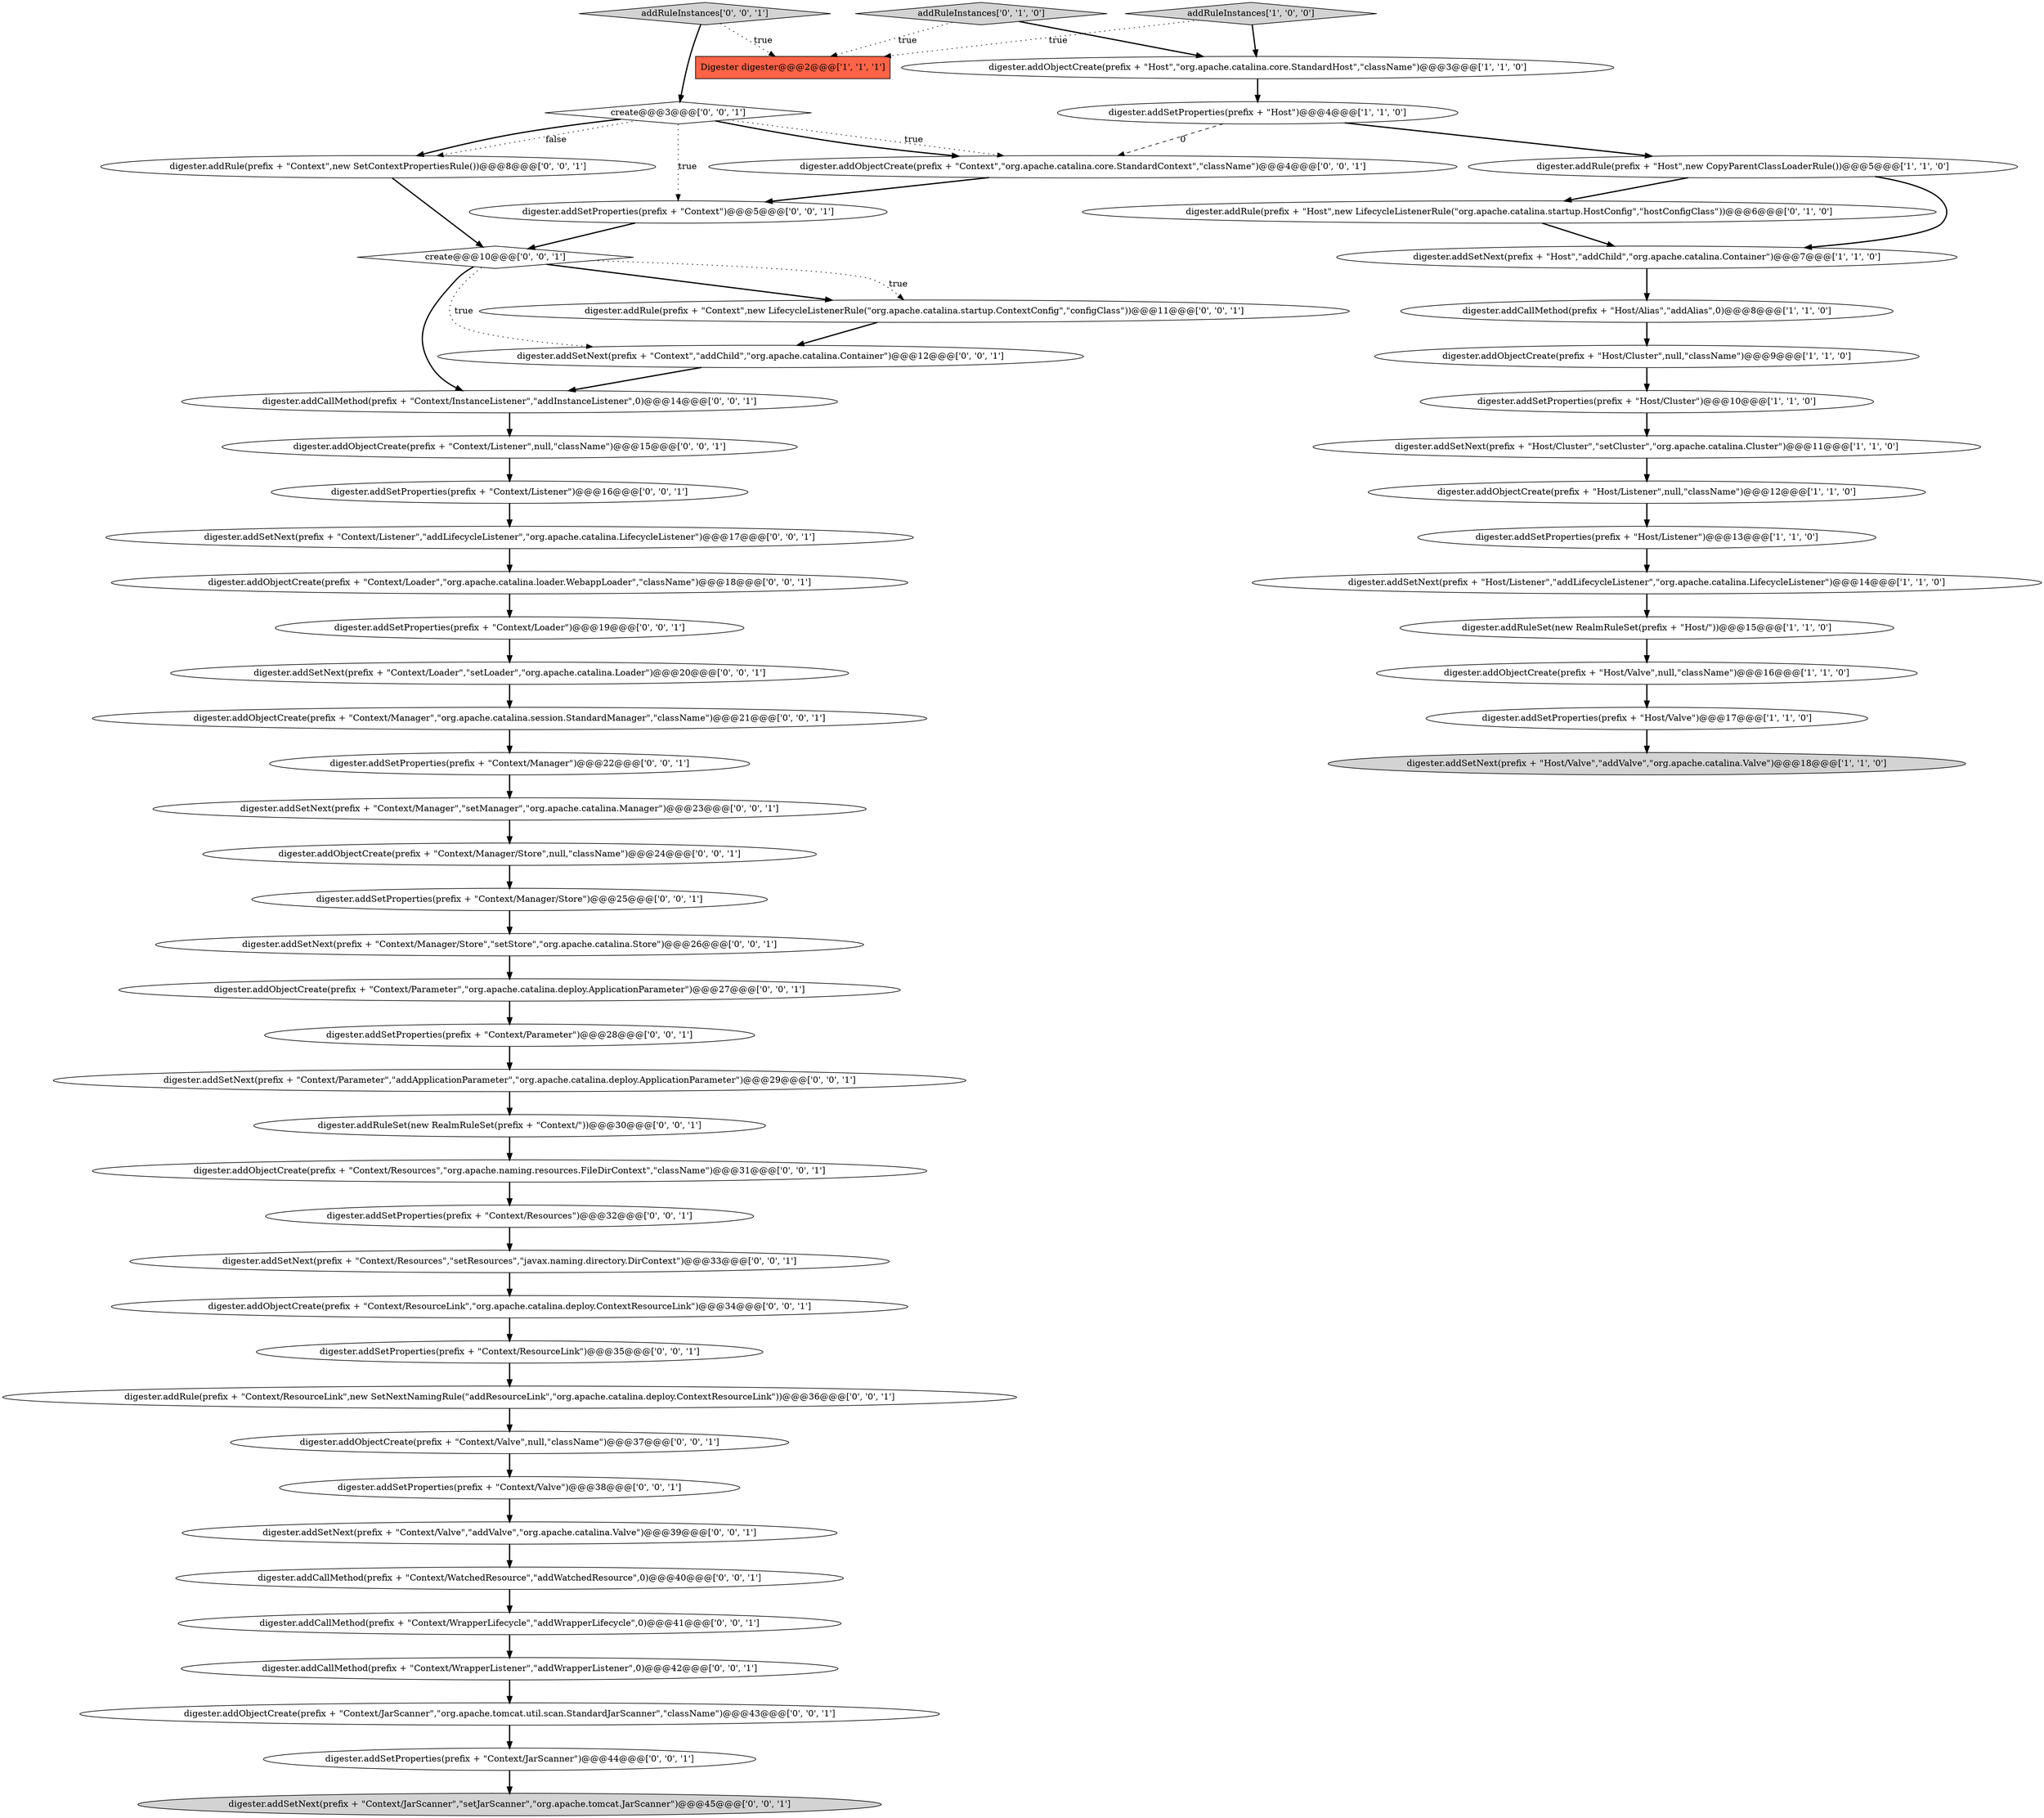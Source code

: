 digraph {
57 [style = filled, label = "digester.addSetNext(prefix + \"Context/Parameter\",\"addApplicationParameter\",\"org.apache.catalina.deploy.ApplicationParameter\")@@@29@@@['0', '0', '1']", fillcolor = white, shape = ellipse image = "AAA0AAABBB3BBB"];
2 [style = filled, label = "digester.addRule(prefix + \"Host\",new CopyParentClassLoaderRule())@@@5@@@['1', '1', '0']", fillcolor = white, shape = ellipse image = "AAA0AAABBB1BBB"];
37 [style = filled, label = "digester.addObjectCreate(prefix + \"Context\",\"org.apache.catalina.core.StandardContext\",\"className\")@@@4@@@['0', '0', '1']", fillcolor = white, shape = ellipse image = "AAA0AAABBB3BBB"];
55 [style = filled, label = "digester.addSetProperties(prefix + \"Context/Manager/Store\")@@@25@@@['0', '0', '1']", fillcolor = white, shape = ellipse image = "AAA0AAABBB3BBB"];
48 [style = filled, label = "digester.addSetProperties(prefix + \"Context/Resources\")@@@32@@@['0', '0', '1']", fillcolor = white, shape = ellipse image = "AAA0AAABBB3BBB"];
52 [style = filled, label = "digester.addObjectCreate(prefix + \"Context/Manager\",\"org.apache.catalina.session.StandardManager\",\"className\")@@@21@@@['0', '0', '1']", fillcolor = white, shape = ellipse image = "AAA0AAABBB3BBB"];
13 [style = filled, label = "digester.addObjectCreate(prefix + \"Host\",\"org.apache.catalina.core.StandardHost\",\"className\")@@@3@@@['1', '1', '0']", fillcolor = white, shape = ellipse image = "AAA0AAABBB1BBB"];
43 [style = filled, label = "digester.addSetProperties(prefix + \"Context/Loader\")@@@19@@@['0', '0', '1']", fillcolor = white, shape = ellipse image = "AAA0AAABBB3BBB"];
0 [style = filled, label = "digester.addSetNext(prefix + \"Host\",\"addChild\",\"org.apache.catalina.Container\")@@@7@@@['1', '1', '0']", fillcolor = white, shape = ellipse image = "AAA0AAABBB1BBB"];
4 [style = filled, label = "addRuleInstances['1', '0', '0']", fillcolor = lightgray, shape = diamond image = "AAA0AAABBB1BBB"];
22 [style = filled, label = "digester.addObjectCreate(prefix + \"Context/Loader\",\"org.apache.catalina.loader.WebappLoader\",\"className\")@@@18@@@['0', '0', '1']", fillcolor = white, shape = ellipse image = "AAA0AAABBB3BBB"];
34 [style = filled, label = "digester.addRule(prefix + \"Context\",new SetContextPropertiesRule())@@@8@@@['0', '0', '1']", fillcolor = white, shape = ellipse image = "AAA0AAABBB3BBB"];
54 [style = filled, label = "digester.addObjectCreate(prefix + \"Context/Resources\",\"org.apache.naming.resources.FileDirContext\",\"className\")@@@31@@@['0', '0', '1']", fillcolor = white, shape = ellipse image = "AAA0AAABBB3BBB"];
53 [style = filled, label = "digester.addSetNext(prefix + \"Context/Valve\",\"addValve\",\"org.apache.catalina.Valve\")@@@39@@@['0', '0', '1']", fillcolor = white, shape = ellipse image = "AAA0AAABBB3BBB"];
5 [style = filled, label = "digester.addSetNext(prefix + \"Host/Valve\",\"addValve\",\"org.apache.catalina.Valve\")@@@18@@@['1', '1', '0']", fillcolor = lightgray, shape = ellipse image = "AAA0AAABBB1BBB"];
14 [style = filled, label = "digester.addSetProperties(prefix + \"Host/Listener\")@@@13@@@['1', '1', '0']", fillcolor = white, shape = ellipse image = "AAA0AAABBB1BBB"];
39 [style = filled, label = "digester.addObjectCreate(prefix + \"Context/JarScanner\",\"org.apache.tomcat.util.scan.StandardJarScanner\",\"className\")@@@43@@@['0', '0', '1']", fillcolor = white, shape = ellipse image = "AAA0AAABBB3BBB"];
19 [style = filled, label = "digester.addSetProperties(prefix + \"Context/ResourceLink\")@@@35@@@['0', '0', '1']", fillcolor = white, shape = ellipse image = "AAA0AAABBB3BBB"];
30 [style = filled, label = "digester.addSetNext(prefix + \"Context/Manager/Store\",\"setStore\",\"org.apache.catalina.Store\")@@@26@@@['0', '0', '1']", fillcolor = white, shape = ellipse image = "AAA0AAABBB3BBB"];
44 [style = filled, label = "digester.addSetProperties(prefix + \"Context/JarScanner\")@@@44@@@['0', '0', '1']", fillcolor = white, shape = ellipse image = "AAA0AAABBB3BBB"];
20 [style = filled, label = "digester.addObjectCreate(prefix + \"Context/Parameter\",\"org.apache.catalina.deploy.ApplicationParameter\")@@@27@@@['0', '0', '1']", fillcolor = white, shape = ellipse image = "AAA0AAABBB3BBB"];
9 [style = filled, label = "digester.addObjectCreate(prefix + \"Host/Valve\",null,\"className\")@@@16@@@['1', '1', '0']", fillcolor = white, shape = ellipse image = "AAA0AAABBB1BBB"];
47 [style = filled, label = "digester.addObjectCreate(prefix + \"Context/Manager/Store\",null,\"className\")@@@24@@@['0', '0', '1']", fillcolor = white, shape = ellipse image = "AAA0AAABBB3BBB"];
12 [style = filled, label = "digester.addCallMethod(prefix + \"Host/Alias\",\"addAlias\",0)@@@8@@@['1', '1', '0']", fillcolor = white, shape = ellipse image = "AAA0AAABBB1BBB"];
50 [style = filled, label = "digester.addCallMethod(prefix + \"Context/WatchedResource\",\"addWatchedResource\",0)@@@40@@@['0', '0', '1']", fillcolor = white, shape = ellipse image = "AAA0AAABBB3BBB"];
40 [style = filled, label = "digester.addSetProperties(prefix + \"Context/Listener\")@@@16@@@['0', '0', '1']", fillcolor = white, shape = ellipse image = "AAA0AAABBB3BBB"];
56 [style = filled, label = "digester.addSetNext(prefix + \"Context/Listener\",\"addLifecycleListener\",\"org.apache.catalina.LifecycleListener\")@@@17@@@['0', '0', '1']", fillcolor = white, shape = ellipse image = "AAA0AAABBB3BBB"];
33 [style = filled, label = "create@@@10@@@['0', '0', '1']", fillcolor = white, shape = diamond image = "AAA0AAABBB3BBB"];
45 [style = filled, label = "digester.addSetNext(prefix + \"Context/JarScanner\",\"setJarScanner\",\"org.apache.tomcat.JarScanner\")@@@45@@@['0', '0', '1']", fillcolor = lightgray, shape = ellipse image = "AAA0AAABBB3BBB"];
25 [style = filled, label = "digester.addCallMethod(prefix + \"Context/InstanceListener\",\"addInstanceListener\",0)@@@14@@@['0', '0', '1']", fillcolor = white, shape = ellipse image = "AAA0AAABBB3BBB"];
36 [style = filled, label = "digester.addSetProperties(prefix + \"Context/Valve\")@@@38@@@['0', '0', '1']", fillcolor = white, shape = ellipse image = "AAA0AAABBB3BBB"];
49 [style = filled, label = "create@@@3@@@['0', '0', '1']", fillcolor = white, shape = diamond image = "AAA0AAABBB3BBB"];
1 [style = filled, label = "digester.addSetProperties(prefix + \"Host/Valve\")@@@17@@@['1', '1', '0']", fillcolor = white, shape = ellipse image = "AAA0AAABBB1BBB"];
46 [style = filled, label = "digester.addCallMethod(prefix + \"Context/WrapperListener\",\"addWrapperListener\",0)@@@42@@@['0', '0', '1']", fillcolor = white, shape = ellipse image = "AAA0AAABBB3BBB"];
16 [style = filled, label = "digester.addObjectCreate(prefix + \"Host/Listener\",null,\"className\")@@@12@@@['1', '1', '0']", fillcolor = white, shape = ellipse image = "AAA0AAABBB1BBB"];
27 [style = filled, label = "digester.addSetNext(prefix + \"Context/Manager\",\"setManager\",\"org.apache.catalina.Manager\")@@@23@@@['0', '0', '1']", fillcolor = white, shape = ellipse image = "AAA0AAABBB3BBB"];
18 [style = filled, label = "addRuleInstances['0', '1', '0']", fillcolor = lightgray, shape = diamond image = "AAA0AAABBB2BBB"];
10 [style = filled, label = "digester.addSetNext(prefix + \"Host/Listener\",\"addLifecycleListener\",\"org.apache.catalina.LifecycleListener\")@@@14@@@['1', '1', '0']", fillcolor = white, shape = ellipse image = "AAA0AAABBB1BBB"];
23 [style = filled, label = "digester.addRuleSet(new RealmRuleSet(prefix + \"Context/\"))@@@30@@@['0', '0', '1']", fillcolor = white, shape = ellipse image = "AAA0AAABBB3BBB"];
38 [style = filled, label = "digester.addSetProperties(prefix + \"Context/Parameter\")@@@28@@@['0', '0', '1']", fillcolor = white, shape = ellipse image = "AAA0AAABBB3BBB"];
58 [style = filled, label = "digester.addCallMethod(prefix + \"Context/WrapperLifecycle\",\"addWrapperLifecycle\",0)@@@41@@@['0', '0', '1']", fillcolor = white, shape = ellipse image = "AAA0AAABBB3BBB"];
29 [style = filled, label = "digester.addObjectCreate(prefix + \"Context/ResourceLink\",\"org.apache.catalina.deploy.ContextResourceLink\")@@@34@@@['0', '0', '1']", fillcolor = white, shape = ellipse image = "AAA0AAABBB3BBB"];
8 [style = filled, label = "Digester digester@@@2@@@['1', '1', '1']", fillcolor = tomato, shape = box image = "AAA0AAABBB1BBB"];
51 [style = filled, label = "digester.addSetNext(prefix + \"Context/Resources\",\"setResources\",\"javax.naming.directory.DirContext\")@@@33@@@['0', '0', '1']", fillcolor = white, shape = ellipse image = "AAA0AAABBB3BBB"];
42 [style = filled, label = "digester.addRule(prefix + \"Context\",new LifecycleListenerRule(\"org.apache.catalina.startup.ContextConfig\",\"configClass\"))@@@11@@@['0', '0', '1']", fillcolor = white, shape = ellipse image = "AAA0AAABBB3BBB"];
17 [style = filled, label = "digester.addRule(prefix + \"Host\",new LifecycleListenerRule(\"org.apache.catalina.startup.HostConfig\",\"hostConfigClass\"))@@@6@@@['0', '1', '0']", fillcolor = white, shape = ellipse image = "AAA1AAABBB2BBB"];
24 [style = filled, label = "digester.addSetNext(prefix + \"Context/Loader\",\"setLoader\",\"org.apache.catalina.Loader\")@@@20@@@['0', '0', '1']", fillcolor = white, shape = ellipse image = "AAA0AAABBB3BBB"];
7 [style = filled, label = "digester.addSetProperties(prefix + \"Host/Cluster\")@@@10@@@['1', '1', '0']", fillcolor = white, shape = ellipse image = "AAA0AAABBB1BBB"];
35 [style = filled, label = "digester.addSetProperties(prefix + \"Context/Manager\")@@@22@@@['0', '0', '1']", fillcolor = white, shape = ellipse image = "AAA0AAABBB3BBB"];
32 [style = filled, label = "digester.addObjectCreate(prefix + \"Context/Listener\",null,\"className\")@@@15@@@['0', '0', '1']", fillcolor = white, shape = ellipse image = "AAA0AAABBB3BBB"];
21 [style = filled, label = "addRuleInstances['0', '0', '1']", fillcolor = lightgray, shape = diamond image = "AAA0AAABBB3BBB"];
31 [style = filled, label = "digester.addObjectCreate(prefix + \"Context/Valve\",null,\"className\")@@@37@@@['0', '0', '1']", fillcolor = white, shape = ellipse image = "AAA0AAABBB3BBB"];
28 [style = filled, label = "digester.addSetProperties(prefix + \"Context\")@@@5@@@['0', '0', '1']", fillcolor = white, shape = ellipse image = "AAA0AAABBB3BBB"];
6 [style = filled, label = "digester.addSetProperties(prefix + \"Host\")@@@4@@@['1', '1', '0']", fillcolor = white, shape = ellipse image = "AAA0AAABBB1BBB"];
15 [style = filled, label = "digester.addObjectCreate(prefix + \"Host/Cluster\",null,\"className\")@@@9@@@['1', '1', '0']", fillcolor = white, shape = ellipse image = "AAA0AAABBB1BBB"];
11 [style = filled, label = "digester.addSetNext(prefix + \"Host/Cluster\",\"setCluster\",\"org.apache.catalina.Cluster\")@@@11@@@['1', '1', '0']", fillcolor = white, shape = ellipse image = "AAA0AAABBB1BBB"];
3 [style = filled, label = "digester.addRuleSet(new RealmRuleSet(prefix + \"Host/\"))@@@15@@@['1', '1', '0']", fillcolor = white, shape = ellipse image = "AAA0AAABBB1BBB"];
26 [style = filled, label = "digester.addSetNext(prefix + \"Context\",\"addChild\",\"org.apache.catalina.Container\")@@@12@@@['0', '0', '1']", fillcolor = white, shape = ellipse image = "AAA0AAABBB3BBB"];
41 [style = filled, label = "digester.addRule(prefix + \"Context/ResourceLink\",new SetNextNamingRule(\"addResourceLink\",\"org.apache.catalina.deploy.ContextResourceLink\"))@@@36@@@['0', '0', '1']", fillcolor = white, shape = ellipse image = "AAA0AAABBB3BBB"];
25->32 [style = bold, label=""];
39->44 [style = bold, label=""];
57->23 [style = bold, label=""];
29->19 [style = bold, label=""];
49->28 [style = dotted, label="true"];
32->40 [style = bold, label=""];
48->51 [style = bold, label=""];
27->47 [style = bold, label=""];
12->15 [style = bold, label=""];
56->22 [style = bold, label=""];
38->57 [style = bold, label=""];
18->8 [style = dotted, label="true"];
13->6 [style = bold, label=""];
18->13 [style = bold, label=""];
36->53 [style = bold, label=""];
44->45 [style = bold, label=""];
34->33 [style = bold, label=""];
6->37 [style = dashed, label="0"];
11->16 [style = bold, label=""];
7->11 [style = bold, label=""];
15->7 [style = bold, label=""];
23->54 [style = bold, label=""];
41->31 [style = bold, label=""];
33->42 [style = dotted, label="true"];
10->3 [style = bold, label=""];
2->17 [style = bold, label=""];
6->2 [style = bold, label=""];
35->27 [style = bold, label=""];
58->46 [style = bold, label=""];
4->8 [style = dotted, label="true"];
51->29 [style = bold, label=""];
26->25 [style = bold, label=""];
30->20 [style = bold, label=""];
55->30 [style = bold, label=""];
49->37 [style = dotted, label="true"];
46->39 [style = bold, label=""];
49->34 [style = dotted, label="false"];
0->12 [style = bold, label=""];
50->58 [style = bold, label=""];
28->33 [style = bold, label=""];
40->56 [style = bold, label=""];
16->14 [style = bold, label=""];
3->9 [style = bold, label=""];
37->28 [style = bold, label=""];
22->43 [style = bold, label=""];
54->48 [style = bold, label=""];
20->38 [style = bold, label=""];
24->52 [style = bold, label=""];
33->26 [style = dotted, label="true"];
49->37 [style = bold, label=""];
4->13 [style = bold, label=""];
52->35 [style = bold, label=""];
19->41 [style = bold, label=""];
2->0 [style = bold, label=""];
21->8 [style = dotted, label="true"];
31->36 [style = bold, label=""];
42->26 [style = bold, label=""];
49->34 [style = bold, label=""];
21->49 [style = bold, label=""];
14->10 [style = bold, label=""];
33->25 [style = bold, label=""];
53->50 [style = bold, label=""];
9->1 [style = bold, label=""];
47->55 [style = bold, label=""];
17->0 [style = bold, label=""];
43->24 [style = bold, label=""];
33->42 [style = bold, label=""];
1->5 [style = bold, label=""];
}

